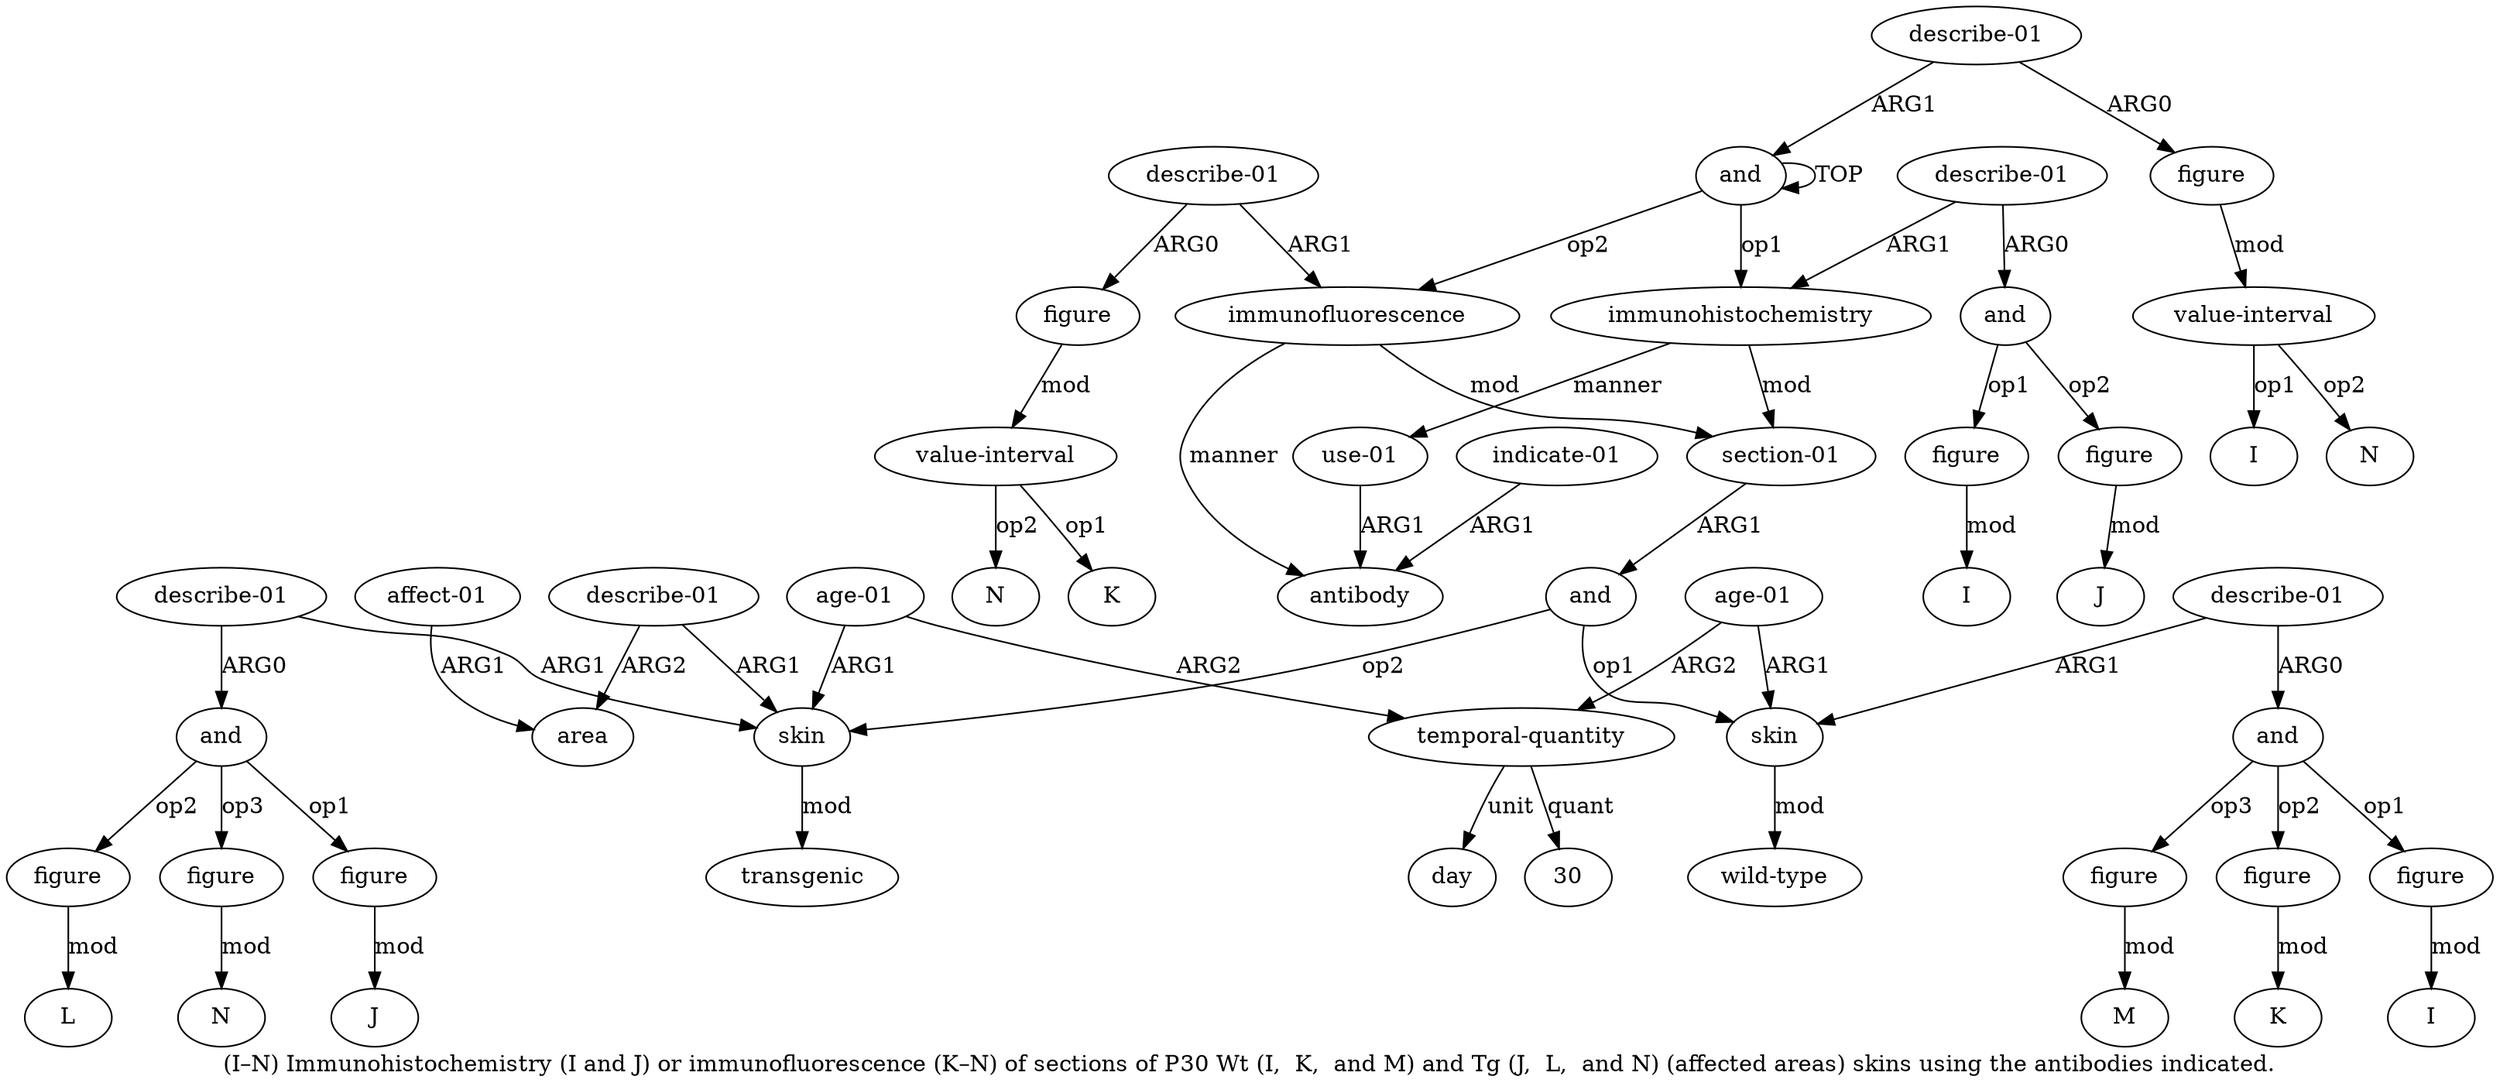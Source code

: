 digraph  {
	graph [label="(I–N) Immunohistochemistry (I and J) or immunofluorescence (K–N) of sections of P30 Wt (I,  K,  and M) and Tg (J,  L,  and N) (\
affected areas) skins using the antibodies indicated."];
	node [label="\N"];
	a20	 [color=black,
		gold_ind=20,
		gold_label="describe-01",
		label="describe-01",
		test_ind=20,
		test_label="describe-01"];
	a21	 [color=black,
		gold_ind=21,
		gold_label=and,
		label=and,
		test_ind=21,
		test_label=and];
	a20 -> a21 [key=0,
	color=black,
	gold_label=ARG0,
	label=ARG0,
	test_label=ARG0];
a18 [color=black,
	gold_ind=18,
	gold_label=skin,
	label=skin,
	test_ind=18,
	test_label=skin];
a20 -> a18 [key=0,
color=black,
gold_label=ARG1,
label=ARG1,
test_label=ARG1];
a22 [color=black,
gold_ind=22,
gold_label=figure,
label=figure,
test_ind=22,
test_label=figure];
a21 -> a22 [key=0,
color=black,
gold_label=op1,
label=op1,
test_label=op1];
a23 [color=black,
gold_ind=23,
gold_label=figure,
label=figure,
test_ind=23,
test_label=figure];
a21 -> a23 [key=0,
color=black,
gold_label=op2,
label=op2,
test_label=op2];
a24 [color=black,
gold_ind=24,
gold_label=figure,
label=figure,
test_ind=24,
test_label=figure];
a21 -> a24 [key=0,
color=black,
gold_label=op3,
label=op3,
test_label=op3];
"a22 J" [color=black,
gold_ind=-1,
gold_label=J,
label=J,
test_ind=-1,
test_label=J];
a22 -> "a22 J" [key=0,
color=black,
gold_label=mod,
label=mod,
test_label=mod];
"a23 L" [color=black,
gold_ind=-1,
gold_label=L,
label=L,
test_ind=-1,
test_label=L];
a23 -> "a23 L" [key=0,
color=black,
gold_label=mod,
label=mod,
test_label=mod];
"a24 N" [color=black,
gold_ind=-1,
gold_label=N,
label=N,
test_ind=-1,
test_label=N];
a24 -> "a24 N" [key=0,
color=black,
gold_label=mod,
label=mod,
test_label=mod];
a25 [color=black,
gold_ind=25,
gold_label="age-01",
label="age-01",
test_ind=25,
test_label="age-01"];
a16 [color=black,
gold_ind=16,
gold_label="temporal-quantity",
label="temporal-quantity",
test_ind=16,
test_label="temporal-quantity"];
a25 -> a16 [key=0,
color=black,
gold_label=ARG2,
label=ARG2,
test_label=ARG2];
a25 -> a18 [key=0,
color=black,
gold_label=ARG1,
label=ARG1,
test_label=ARG1];
a26 [color=black,
gold_ind=26,
gold_label="describe-01",
label="describe-01",
test_ind=26,
test_label="describe-01"];
a27 [color=black,
gold_ind=27,
gold_label=area,
label=area,
test_ind=27,
test_label=area];
a26 -> a27 [key=0,
color=black,
gold_label=ARG2,
label=ARG2,
test_label=ARG2];
a26 -> a18 [key=0,
color=black,
gold_label=ARG1,
label=ARG1,
test_label=ARG1];
a28 [color=black,
gold_ind=28,
gold_label="affect-01",
label="affect-01",
test_ind=28,
test_label="affect-01"];
a28 -> a27 [key=0,
color=black,
gold_label=ARG1,
label=ARG1,
test_label=ARG1];
a29 [color=black,
gold_ind=29,
gold_label="use-01",
label="use-01",
test_ind=29,
test_label="use-01"];
a30 [color=black,
gold_ind=30,
gold_label=antibody,
label=antibody,
test_ind=30,
test_label=antibody];
a29 -> a30 [key=0,
color=black,
gold_label=ARG1,
label=ARG1,
test_label=ARG1];
a31 [color=black,
gold_ind=31,
gold_label="indicate-01",
label="indicate-01",
test_ind=31,
test_label="indicate-01"];
a31 -> a30 [key=0,
color=black,
gold_label=ARG1,
label=ARG1,
test_label=ARG1];
a37 [color=black,
gold_ind=37,
gold_label=figure,
label=figure,
test_ind=37,
test_label=figure];
a38 [color=black,
gold_ind=38,
gold_label="value-interval",
label="value-interval",
test_ind=38,
test_label="value-interval"];
a37 -> a38 [key=0,
color=black,
gold_label=mod,
label=mod,
test_label=mod];
a36 [color=black,
gold_ind=36,
gold_label="describe-01",
label="describe-01",
test_ind=36,
test_label="describe-01"];
a36 -> a37 [key=0,
color=black,
gold_label=ARG0,
label=ARG0,
test_label=ARG0];
a0 [color=black,
gold_ind=0,
gold_label=and,
label=and,
test_ind=0,
test_label=and];
a36 -> a0 [key=0,
color=black,
gold_label=ARG1,
label=ARG1,
test_label=ARG1];
a33 [color=black,
gold_ind=33,
gold_label="describe-01",
label="describe-01",
test_ind=33,
test_label="describe-01"];
a34 [color=black,
gold_ind=34,
gold_label=figure,
label=figure,
test_ind=34,
test_label=figure];
a33 -> a34 [key=0,
color=black,
gold_label=ARG0,
label=ARG0,
test_label=ARG0];
a32 [color=black,
gold_ind=32,
gold_label=immunofluorescence,
label=immunofluorescence,
test_ind=32,
test_label=immunofluorescence];
a33 -> a32 [key=0,
color=black,
gold_label=ARG1,
label=ARG1,
test_label=ARG1];
"a4 I" [color=black,
gold_ind=-1,
gold_label=I,
label=I,
test_ind=-1,
test_label=I];
"a38 N" [color=black,
gold_ind=-1,
gold_label=N,
label=N,
test_ind=-1,
test_label=N];
"a38 I" [color=black,
gold_ind=-1,
gold_label=I,
label=I,
test_ind=-1,
test_label=I];
a35 [color=black,
gold_ind=35,
gold_label="value-interval",
label="value-interval",
test_ind=35,
test_label="value-interval"];
"a35 N" [color=black,
gold_ind=-1,
gold_label=N,
label=N,
test_ind=-1,
test_label=N];
a35 -> "a35 N" [key=0,
color=black,
gold_label=op2,
label=op2,
test_label=op2];
"a35 K" [color=black,
gold_ind=-1,
gold_label=K,
label=K,
test_ind=-1,
test_label=K];
a35 -> "a35 K" [key=0,
color=black,
gold_label=op1,
label=op1,
test_label=op1];
"a5 J" [color=black,
gold_ind=-1,
gold_label=J,
label=J,
test_ind=-1,
test_label=J];
a34 -> a35 [key=0,
color=black,
gold_label=mod,
label=mod,
test_label=mod];
"a12 I" [color=black,
gold_ind=-1,
gold_label=I,
label=I,
test_ind=-1,
test_label=I];
a32 -> a30 [key=0,
color=black,
gold_label=manner,
label=manner,
test_label=manner];
a6 [color=black,
gold_ind=6,
gold_label="section-01",
label="section-01",
test_ind=6,
test_label="section-01"];
a32 -> a6 [key=0,
color=black,
gold_label=mod,
label=mod,
test_label=mod];
a15 [color=black,
gold_ind=15,
gold_label="age-01",
label="age-01",
test_ind=15,
test_label="age-01"];
a15 -> a16 [key=0,
color=black,
gold_label=ARG2,
label=ARG2,
test_label=ARG2];
a8 [color=black,
gold_ind=8,
gold_label=skin,
label=skin,
test_ind=8,
test_label=skin];
a15 -> a8 [key=0,
color=black,
gold_label=ARG1,
label=ARG1,
test_label=ARG1];
a14 [color=black,
gold_ind=14,
gold_label=figure,
label=figure,
test_ind=14,
test_label=figure];
"a14 M" [color=black,
gold_ind=-1,
gold_label=M,
label=M,
test_ind=-1,
test_label=M];
a14 -> "a14 M" [key=0,
color=black,
gold_label=mod,
label=mod,
test_label=mod];
a17 [color=black,
gold_ind=17,
gold_label=day,
label=day,
test_ind=17,
test_label=day];
a16 -> a17 [key=0,
color=black,
gold_label=unit,
label=unit,
test_label=unit];
"a16 30" [color=black,
gold_ind=-1,
gold_label=30,
label=30,
test_ind=-1,
test_label=30];
a16 -> "a16 30" [key=0,
color=black,
gold_label=quant,
label=quant,
test_label=quant];
a11 [color=black,
gold_ind=11,
gold_label=and,
label=and,
test_ind=11,
test_label=and];
a11 -> a14 [key=0,
color=black,
gold_label=op3,
label=op3,
test_label=op3];
a13 [color=black,
gold_ind=13,
gold_label=figure,
label=figure,
test_ind=13,
test_label=figure];
a11 -> a13 [key=0,
color=black,
gold_label=op2,
label=op2,
test_label=op2];
a12 [color=black,
gold_ind=12,
gold_label=figure,
label=figure,
test_ind=12,
test_label=figure];
a11 -> a12 [key=0,
color=black,
gold_label=op1,
label=op1,
test_label=op1];
a10 [color=black,
gold_ind=10,
gold_label="describe-01",
label="describe-01",
test_ind=10,
test_label="describe-01"];
a10 -> a11 [key=0,
color=black,
gold_label=ARG0,
label=ARG0,
test_label=ARG0];
a10 -> a8 [key=0,
color=black,
gold_label=ARG1,
label=ARG1,
test_label=ARG1];
"a13 K" [color=black,
gold_ind=-1,
gold_label=K,
label=K,
test_ind=-1,
test_label=K];
a13 -> "a13 K" [key=0,
color=black,
gold_label=mod,
label=mod,
test_label=mod];
a12 -> "a12 I" [key=0,
color=black,
gold_label=mod,
label=mod,
test_label=mod];
a38 -> "a38 N" [key=0,
color=black,
gold_label=op2,
label=op2,
test_label=op2];
a38 -> "a38 I" [key=0,
color=black,
gold_label=op1,
label=op1,
test_label=op1];
a19 [color=black,
gold_ind=19,
gold_label=transgenic,
label=transgenic,
test_ind=19,
test_label=transgenic];
a18 -> a19 [key=0,
color=black,
gold_label=mod,
label=mod,
test_label=mod];
a1 [color=black,
gold_ind=1,
gold_label=immunohistochemistry,
label=immunohistochemistry,
test_ind=1,
test_label=immunohistochemistry];
a1 -> a29 [key=0,
color=black,
gold_label=manner,
label=manner,
test_label=manner];
a1 -> a6 [key=0,
color=black,
gold_label=mod,
label=mod,
test_label=mod];
a0 -> a32 [key=0,
color=black,
gold_label=op2,
label=op2,
test_label=op2];
a0 -> a1 [key=0,
color=black,
gold_label=op1,
label=op1,
test_label=op1];
a0 -> a0 [key=0,
color=black,
gold_label=TOP,
label=TOP,
test_label=TOP];
a3 [color=black,
gold_ind=3,
gold_label=and,
label=and,
test_ind=3,
test_label=and];
a5 [color=black,
gold_ind=5,
gold_label=figure,
label=figure,
test_ind=5,
test_label=figure];
a3 -> a5 [key=0,
color=black,
gold_label=op2,
label=op2,
test_label=op2];
a4 [color=black,
gold_ind=4,
gold_label=figure,
label=figure,
test_ind=4,
test_label=figure];
a3 -> a4 [key=0,
color=black,
gold_label=op1,
label=op1,
test_label=op1];
a2 [color=black,
gold_ind=2,
gold_label="describe-01",
label="describe-01",
test_ind=2,
test_label="describe-01"];
a2 -> a1 [key=0,
color=black,
gold_label=ARG1,
label=ARG1,
test_label=ARG1];
a2 -> a3 [key=0,
color=black,
gold_label=ARG0,
label=ARG0,
test_label=ARG0];
a5 -> "a5 J" [key=0,
color=black,
gold_label=mod,
label=mod,
test_label=mod];
a4 -> "a4 I" [key=0,
color=black,
gold_label=mod,
label=mod,
test_label=mod];
a7 [color=black,
gold_ind=7,
gold_label=and,
label=and,
test_ind=7,
test_label=and];
a7 -> a18 [key=0,
color=black,
gold_label=op2,
label=op2,
test_label=op2];
a7 -> a8 [key=0,
color=black,
gold_label=op1,
label=op1,
test_label=op1];
a6 -> a7 [key=0,
color=black,
gold_label=ARG1,
label=ARG1,
test_label=ARG1];
a9 [color=black,
gold_ind=9,
gold_label="wild-type",
label="wild-type",
test_ind=9,
test_label="wild-type"];
a8 -> a9 [key=0,
color=black,
gold_label=mod,
label=mod,
test_label=mod];
}

